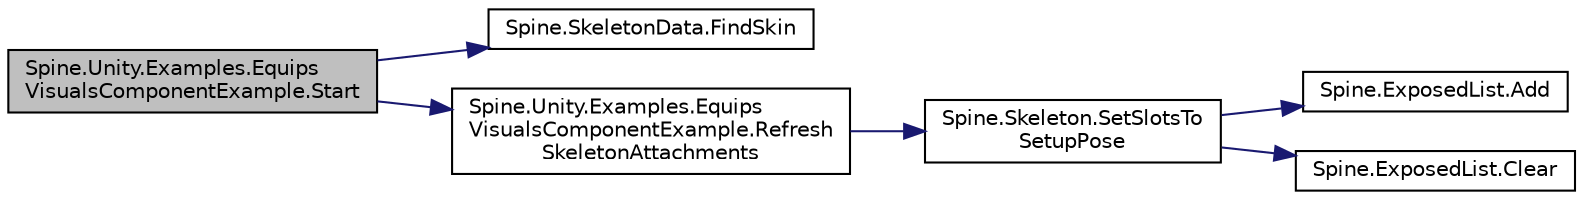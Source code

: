 digraph "Spine.Unity.Examples.EquipsVisualsComponentExample.Start"
{
 // LATEX_PDF_SIZE
  edge [fontname="Helvetica",fontsize="10",labelfontname="Helvetica",labelfontsize="10"];
  node [fontname="Helvetica",fontsize="10",shape=record];
  rankdir="LR";
  Node1 [label="Spine.Unity.Examples.Equips\lVisualsComponentExample.Start",height=0.2,width=0.4,color="black", fillcolor="grey75", style="filled", fontcolor="black",tooltip=" "];
  Node1 -> Node2 [color="midnightblue",fontsize="10",style="solid"];
  Node2 [label="Spine.SkeletonData.FindSkin",height=0.2,width=0.4,color="black", fillcolor="white", style="filled",URL="$class_spine_1_1_skeleton_data.html#a6f87af52a59ff01da994c5ae68397369",tooltip="May be null."];
  Node1 -> Node3 [color="midnightblue",fontsize="10",style="solid"];
  Node3 [label="Spine.Unity.Examples.Equips\lVisualsComponentExample.Refresh\lSkeletonAttachments",height=0.2,width=0.4,color="black", fillcolor="white", style="filled",URL="$class_spine_1_1_unity_1_1_examples_1_1_equips_visuals_component_example.html#a38246583ed686e403a6ceade16220b3b",tooltip=" "];
  Node3 -> Node4 [color="midnightblue",fontsize="10",style="solid"];
  Node4 [label="Spine.Skeleton.SetSlotsTo\lSetupPose",height=0.2,width=0.4,color="black", fillcolor="white", style="filled",URL="$class_spine_1_1_skeleton.html#a8018f6075e7578e9bccf1cd81c92f904",tooltip=" "];
  Node4 -> Node5 [color="midnightblue",fontsize="10",style="solid"];
  Node5 [label="Spine.ExposedList.Add",height=0.2,width=0.4,color="black", fillcolor="white", style="filled",URL="$class_spine_1_1_exposed_list.html#af1b402437b46a187ebc58bc9f200689b",tooltip=" "];
  Node4 -> Node6 [color="midnightblue",fontsize="10",style="solid"];
  Node6 [label="Spine.ExposedList.Clear",height=0.2,width=0.4,color="black", fillcolor="white", style="filled",URL="$class_spine_1_1_exposed_list.html#ab2453ae483ae98e5e68ea616320c8f5b",tooltip=" "];
}
